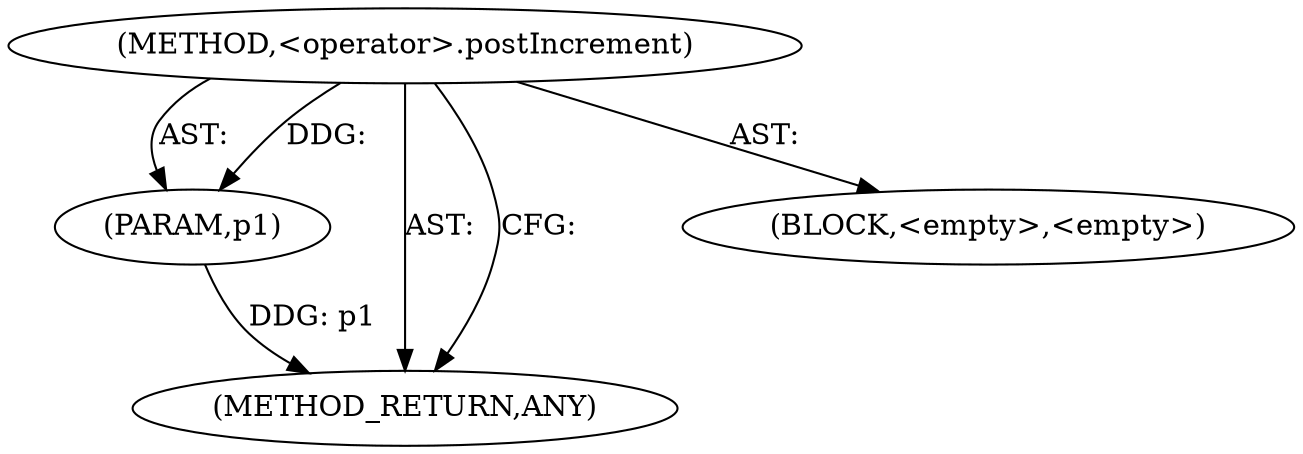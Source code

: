 digraph "&lt;operator&gt;.postIncrement" {  
"99989" [label = <(METHOD,&lt;operator&gt;.postIncrement)> ]
"99990" [label = <(PARAM,p1)> ]
"99991" [label = <(METHOD_RETURN,ANY)> ]
"99992" [label = <(BLOCK,&lt;empty&gt;,&lt;empty&gt;)> ]
  "99989" -> "99991"  [ label = "AST: "] 
  "99989" -> "99990"  [ label = "AST: "] 
  "99989" -> "99992"  [ label = "AST: "] 
  "99989" -> "99991"  [ label = "CFG: "] 
  "99990" -> "99991"  [ label = "DDG: p1"] 
  "99989" -> "99990"  [ label = "DDG: "] 
}
